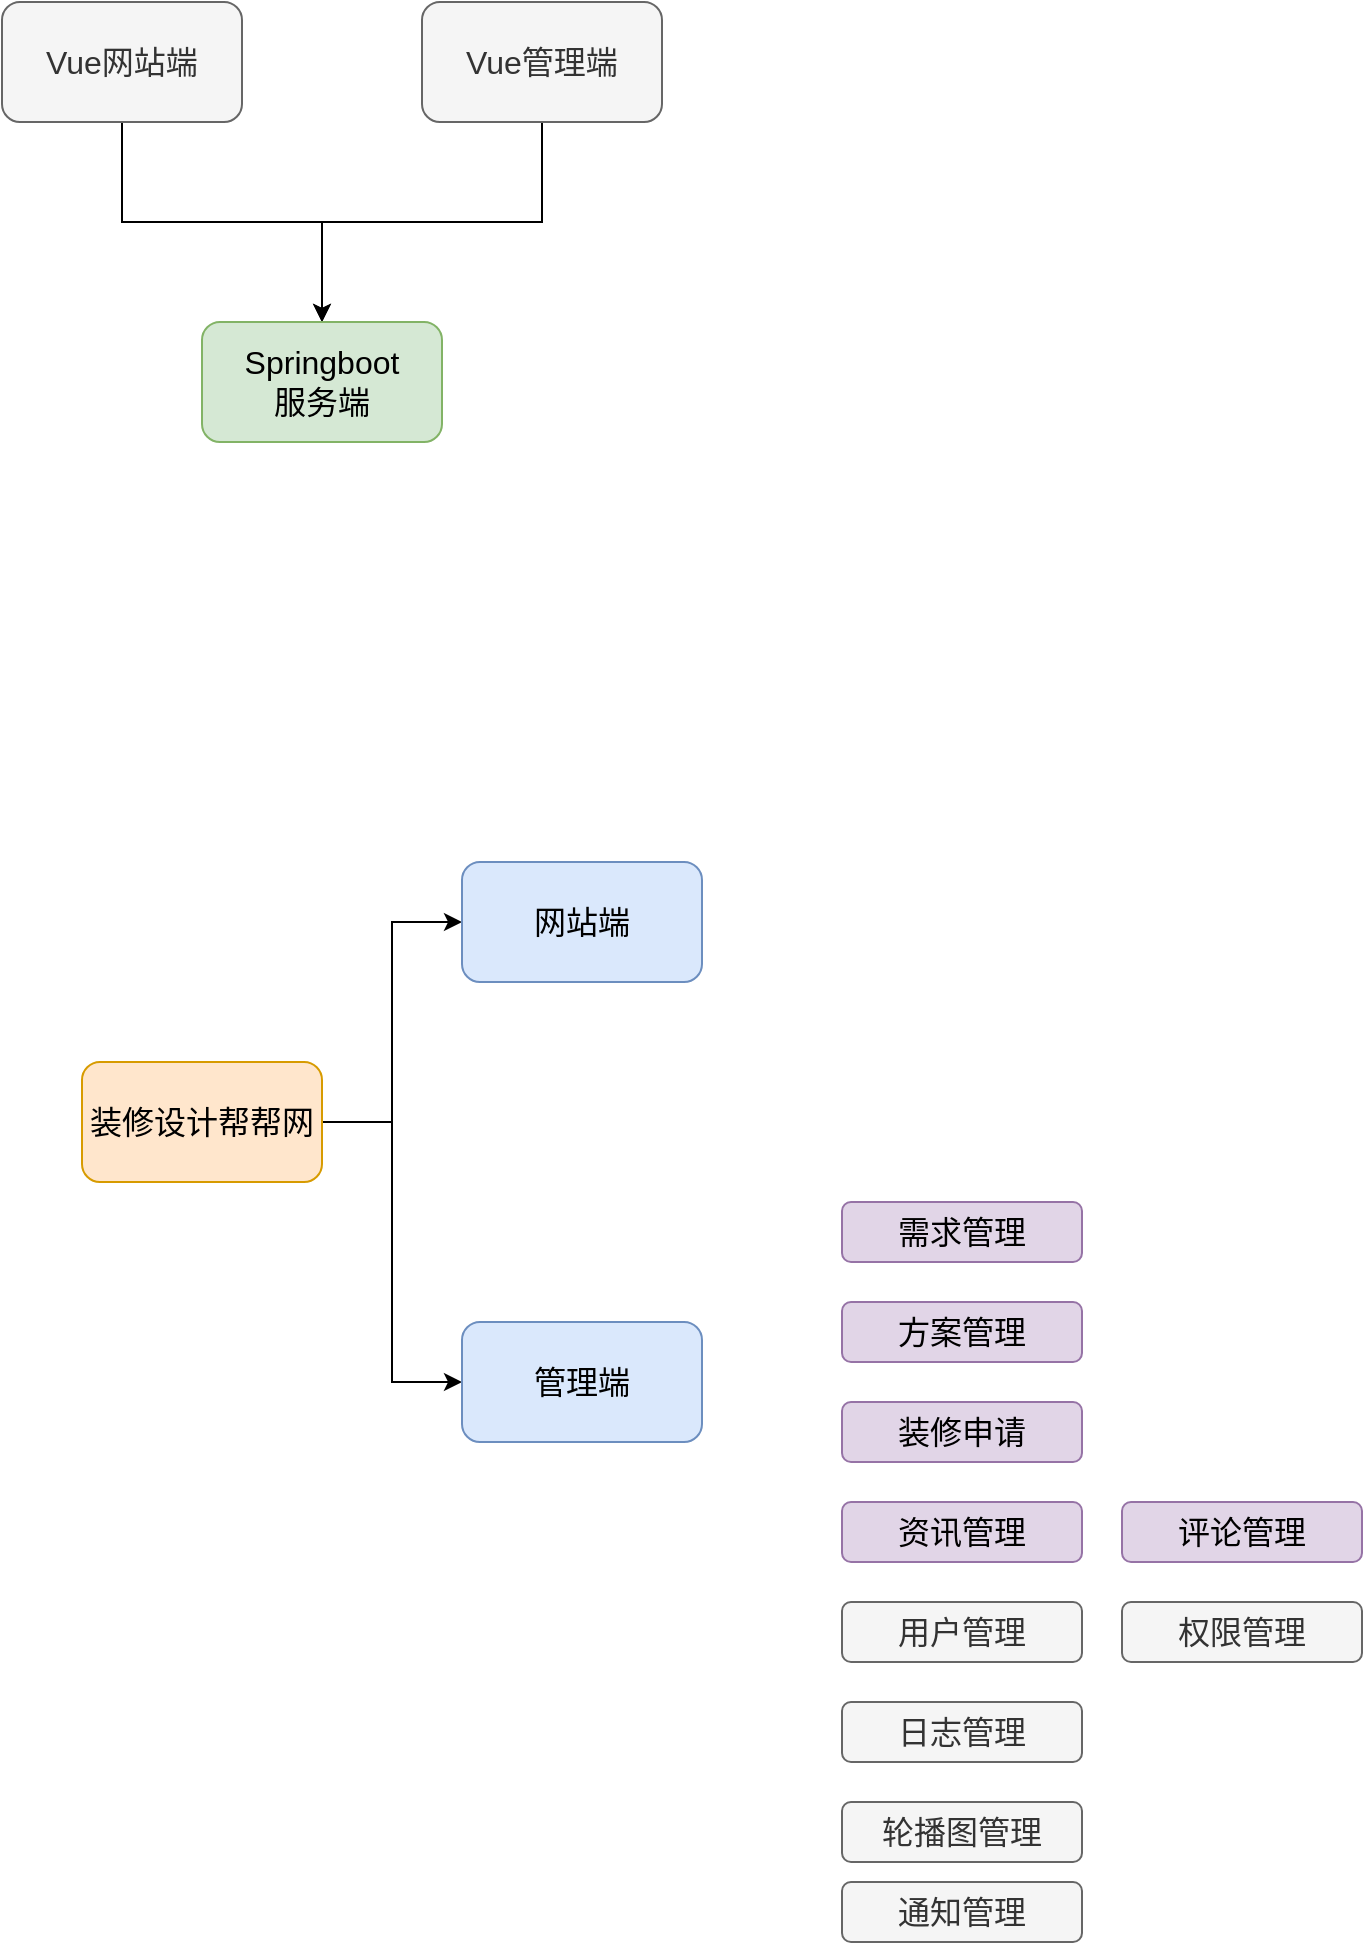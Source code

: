 <mxfile version="18.0.3" type="github">
  <diagram id="rGrG1zmKh9LlXgDO_lIi" name="Page-1">
    <mxGraphModel dx="1422" dy="738" grid="1" gridSize="10" guides="1" tooltips="1" connect="1" arrows="1" fold="1" page="1" pageScale="1" pageWidth="827" pageHeight="1169" math="0" shadow="0">
      <root>
        <mxCell id="0" />
        <mxCell id="1" parent="0" />
        <mxCell id="WOlkQkPbS2jkbCL8DzLu-10" style="edgeStyle=orthogonalEdgeStyle;rounded=0;orthogonalLoop=1;jettySize=auto;html=1;exitX=1;exitY=0.5;exitDx=0;exitDy=0;entryX=0;entryY=0.5;entryDx=0;entryDy=0;fontSize=16;" edge="1" parent="1" source="WOlkQkPbS2jkbCL8DzLu-1" target="WOlkQkPbS2jkbCL8DzLu-7">
          <mxGeometry relative="1" as="geometry" />
        </mxCell>
        <mxCell id="WOlkQkPbS2jkbCL8DzLu-11" style="edgeStyle=orthogonalEdgeStyle;rounded=0;orthogonalLoop=1;jettySize=auto;html=1;exitX=1;exitY=0.5;exitDx=0;exitDy=0;entryX=0;entryY=0.5;entryDx=0;entryDy=0;fontSize=16;" edge="1" parent="1" source="WOlkQkPbS2jkbCL8DzLu-1" target="WOlkQkPbS2jkbCL8DzLu-8">
          <mxGeometry relative="1" as="geometry" />
        </mxCell>
        <mxCell id="WOlkQkPbS2jkbCL8DzLu-1" value="装修设计帮帮网" style="rounded=1;whiteSpace=wrap;html=1;fillColor=#ffe6cc;strokeColor=#d79b00;fontSize=16;" vertex="1" parent="1">
          <mxGeometry x="70" y="570" width="120" height="60" as="geometry" />
        </mxCell>
        <mxCell id="WOlkQkPbS2jkbCL8DzLu-5" style="edgeStyle=orthogonalEdgeStyle;rounded=0;orthogonalLoop=1;jettySize=auto;html=1;exitX=0.5;exitY=1;exitDx=0;exitDy=0;entryX=0.5;entryY=0;entryDx=0;entryDy=0;fontSize=16;" edge="1" parent="1" source="WOlkQkPbS2jkbCL8DzLu-2" target="WOlkQkPbS2jkbCL8DzLu-4">
          <mxGeometry relative="1" as="geometry" />
        </mxCell>
        <mxCell id="WOlkQkPbS2jkbCL8DzLu-2" value="Vue网站端" style="rounded=1;whiteSpace=wrap;html=1;fontSize=16;fillColor=#f5f5f5;fontColor=#333333;strokeColor=#666666;" vertex="1" parent="1">
          <mxGeometry x="30" y="40" width="120" height="60" as="geometry" />
        </mxCell>
        <mxCell id="WOlkQkPbS2jkbCL8DzLu-6" style="edgeStyle=orthogonalEdgeStyle;rounded=0;orthogonalLoop=1;jettySize=auto;html=1;exitX=0.5;exitY=1;exitDx=0;exitDy=0;fontSize=16;entryX=0.5;entryY=0;entryDx=0;entryDy=0;" edge="1" parent="1" source="WOlkQkPbS2jkbCL8DzLu-3" target="WOlkQkPbS2jkbCL8DzLu-4">
          <mxGeometry relative="1" as="geometry">
            <mxPoint x="190" y="190" as="targetPoint" />
          </mxGeometry>
        </mxCell>
        <mxCell id="WOlkQkPbS2jkbCL8DzLu-3" value="Vue管理端" style="rounded=1;whiteSpace=wrap;html=1;fontSize=16;fillColor=#f5f5f5;fontColor=#333333;strokeColor=#666666;" vertex="1" parent="1">
          <mxGeometry x="240" y="40" width="120" height="60" as="geometry" />
        </mxCell>
        <mxCell id="WOlkQkPbS2jkbCL8DzLu-4" value="Springboot&lt;br&gt;服务端" style="rounded=1;whiteSpace=wrap;html=1;fontSize=16;fillColor=#d5e8d4;strokeColor=#82b366;" vertex="1" parent="1">
          <mxGeometry x="130" y="200" width="120" height="60" as="geometry" />
        </mxCell>
        <mxCell id="WOlkQkPbS2jkbCL8DzLu-7" value="网站端" style="rounded=1;whiteSpace=wrap;html=1;fillColor=#dae8fc;strokeColor=#6c8ebf;fontSize=16;" vertex="1" parent="1">
          <mxGeometry x="260" y="470" width="120" height="60" as="geometry" />
        </mxCell>
        <mxCell id="WOlkQkPbS2jkbCL8DzLu-8" value="管理端" style="rounded=1;whiteSpace=wrap;html=1;fillColor=#dae8fc;strokeColor=#6c8ebf;fontSize=16;" vertex="1" parent="1">
          <mxGeometry x="260" y="700" width="120" height="60" as="geometry" />
        </mxCell>
        <mxCell id="WOlkQkPbS2jkbCL8DzLu-9" value="权限管理" style="rounded=1;whiteSpace=wrap;html=1;fillColor=#f5f5f5;strokeColor=#666666;fontSize=16;fontColor=#333333;" vertex="1" parent="1">
          <mxGeometry x="590" y="840" width="120" height="30" as="geometry" />
        </mxCell>
        <mxCell id="WOlkQkPbS2jkbCL8DzLu-12" value="用户管理" style="rounded=1;whiteSpace=wrap;html=1;fillColor=#f5f5f5;strokeColor=#666666;fontSize=16;fontColor=#333333;" vertex="1" parent="1">
          <mxGeometry x="450" y="840" width="120" height="30" as="geometry" />
        </mxCell>
        <mxCell id="WOlkQkPbS2jkbCL8DzLu-13" value="日志管理" style="rounded=1;whiteSpace=wrap;html=1;fillColor=#f5f5f5;strokeColor=#666666;fontSize=16;fontColor=#333333;" vertex="1" parent="1">
          <mxGeometry x="450" y="890" width="120" height="30" as="geometry" />
        </mxCell>
        <mxCell id="WOlkQkPbS2jkbCL8DzLu-14" value="资讯管理" style="rounded=1;whiteSpace=wrap;html=1;fillColor=#e1d5e7;strokeColor=#9673a6;fontSize=16;" vertex="1" parent="1">
          <mxGeometry x="450" y="790" width="120" height="30" as="geometry" />
        </mxCell>
        <mxCell id="WOlkQkPbS2jkbCL8DzLu-15" value="需求管理" style="rounded=1;whiteSpace=wrap;html=1;fillColor=#e1d5e7;strokeColor=#9673a6;fontSize=16;" vertex="1" parent="1">
          <mxGeometry x="450" y="640" width="120" height="30" as="geometry" />
        </mxCell>
        <mxCell id="WOlkQkPbS2jkbCL8DzLu-16" value="方案管理" style="rounded=1;whiteSpace=wrap;html=1;fillColor=#e1d5e7;strokeColor=#9673a6;fontSize=16;" vertex="1" parent="1">
          <mxGeometry x="450" y="690" width="120" height="30" as="geometry" />
        </mxCell>
        <mxCell id="WOlkQkPbS2jkbCL8DzLu-17" value="评论管理" style="rounded=1;whiteSpace=wrap;html=1;fillColor=#e1d5e7;strokeColor=#9673a6;fontSize=16;" vertex="1" parent="1">
          <mxGeometry x="590" y="790" width="120" height="30" as="geometry" />
        </mxCell>
        <mxCell id="WOlkQkPbS2jkbCL8DzLu-18" value="装修申请" style="rounded=1;whiteSpace=wrap;html=1;fillColor=#e1d5e7;strokeColor=#9673a6;fontSize=16;" vertex="1" parent="1">
          <mxGeometry x="450" y="740" width="120" height="30" as="geometry" />
        </mxCell>
        <mxCell id="WOlkQkPbS2jkbCL8DzLu-19" value="轮播图管理" style="rounded=1;whiteSpace=wrap;html=1;fillColor=#f5f5f5;strokeColor=#666666;fontSize=16;fontColor=#333333;" vertex="1" parent="1">
          <mxGeometry x="450" y="940" width="120" height="30" as="geometry" />
        </mxCell>
        <mxCell id="WOlkQkPbS2jkbCL8DzLu-21" value="通知管理" style="rounded=1;whiteSpace=wrap;html=1;fillColor=#f5f5f5;strokeColor=#666666;fontSize=16;fontColor=#333333;" vertex="1" parent="1">
          <mxGeometry x="450" y="980" width="120" height="30" as="geometry" />
        </mxCell>
      </root>
    </mxGraphModel>
  </diagram>
</mxfile>
